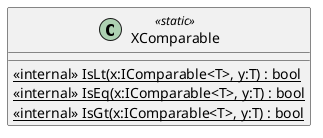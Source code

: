 @startuml
class XComparable <<static>> {
    <<internal>> {static} IsLt(x:IComparable<T>, y:T) : bool
    <<internal>> {static} IsEq(x:IComparable<T>, y:T) : bool
    <<internal>> {static} IsGt(x:IComparable<T>, y:T) : bool
}
@enduml
